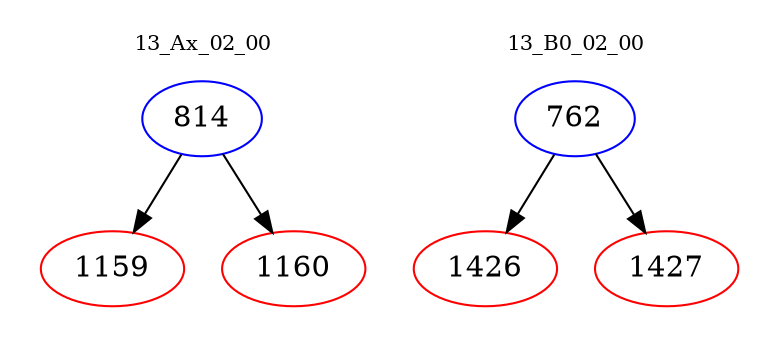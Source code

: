 digraph{
subgraph cluster_0 {
color = white
label = "13_Ax_02_00";
fontsize=10;
T0_814 [label="814", color="blue"]
T0_814 -> T0_1159 [color="black"]
T0_1159 [label="1159", color="red"]
T0_814 -> T0_1160 [color="black"]
T0_1160 [label="1160", color="red"]
}
subgraph cluster_1 {
color = white
label = "13_B0_02_00";
fontsize=10;
T1_762 [label="762", color="blue"]
T1_762 -> T1_1426 [color="black"]
T1_1426 [label="1426", color="red"]
T1_762 -> T1_1427 [color="black"]
T1_1427 [label="1427", color="red"]
}
}
